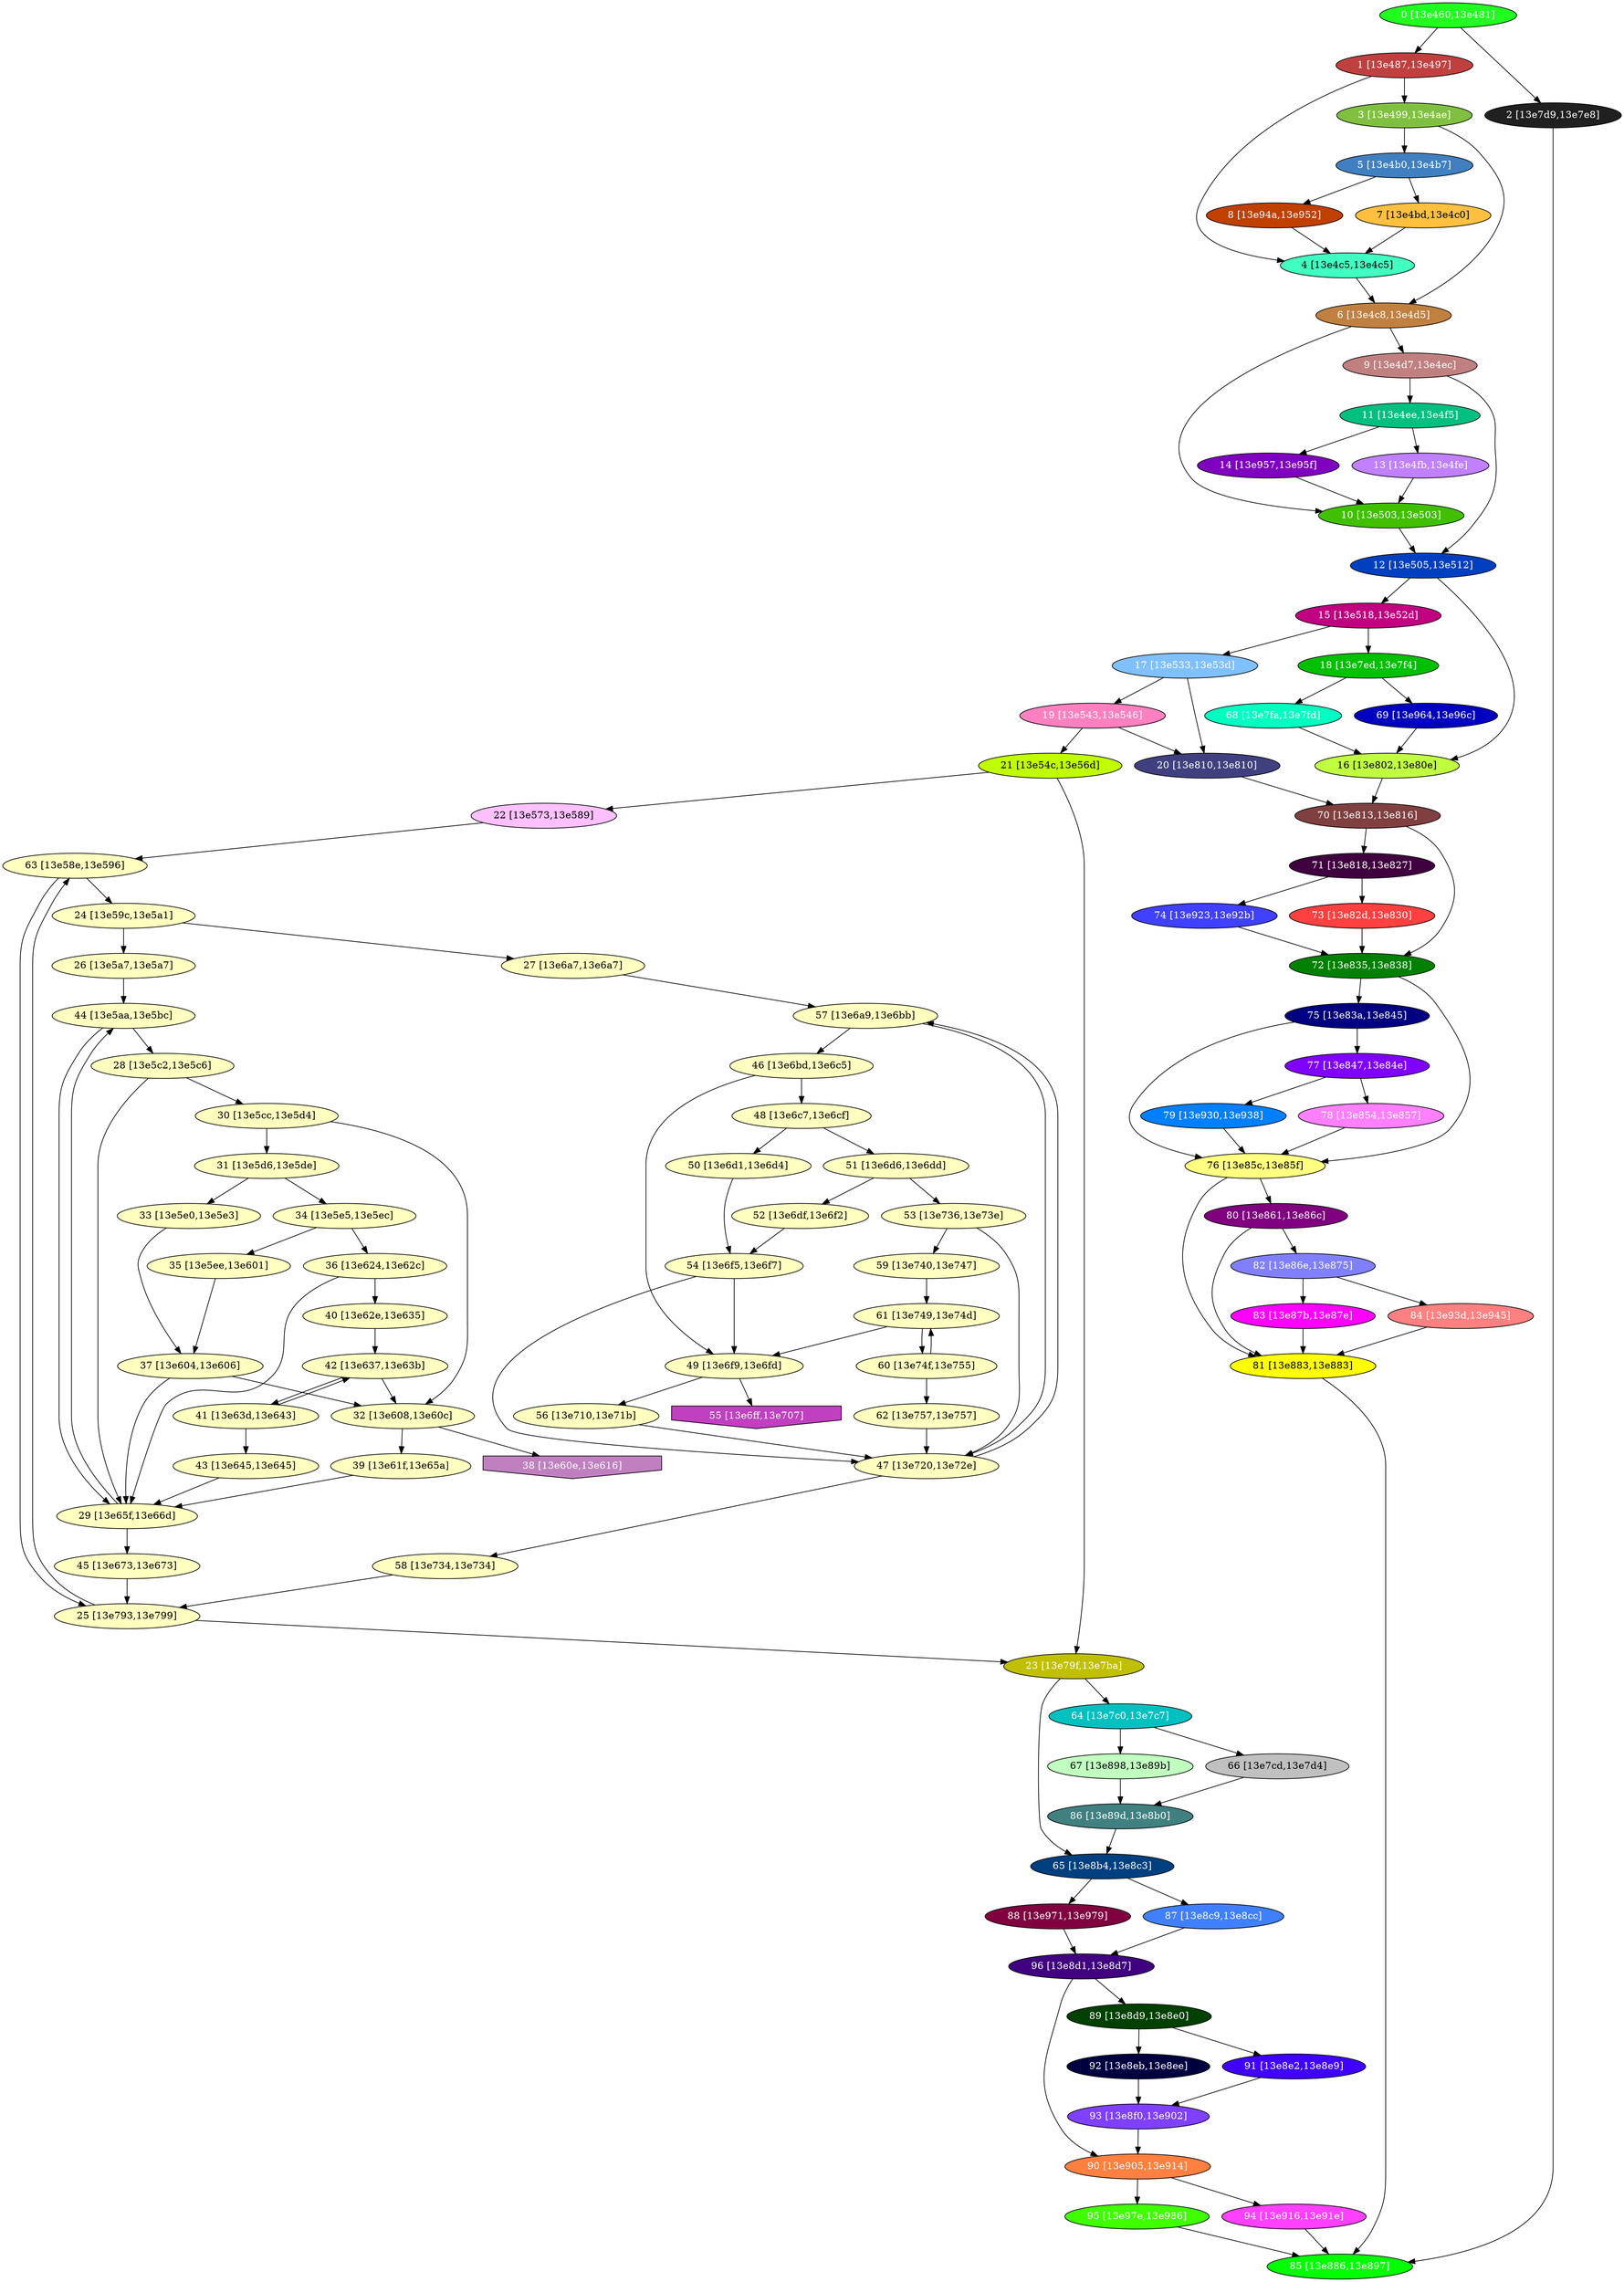 diGraph libnss3{
	libnss3_0  [style=filled fillcolor="#20FF20" fontcolor="#ffffff" shape=oval label="0 [13e460,13e481]"]
	libnss3_1  [style=filled fillcolor="#C04040" fontcolor="#ffffff" shape=oval label="1 [13e487,13e497]"]
	libnss3_2  [style=filled fillcolor="#202020" fontcolor="#ffffff" shape=oval label="2 [13e7d9,13e7e8]"]
	libnss3_3  [style=filled fillcolor="#80C040" fontcolor="#ffffff" shape=oval label="3 [13e499,13e4ae]"]
	libnss3_4  [style=filled fillcolor="#40FFC0" fontcolor="#000000" shape=oval label="4 [13e4c5,13e4c5]"]
	libnss3_5  [style=filled fillcolor="#4080C0" fontcolor="#ffffff" shape=oval label="5 [13e4b0,13e4b7]"]
	libnss3_6  [style=filled fillcolor="#C08040" fontcolor="#ffffff" shape=oval label="6 [13e4c8,13e4d5]"]
	libnss3_7  [style=filled fillcolor="#FFC040" fontcolor="#000000" shape=oval label="7 [13e4bd,13e4c0]"]
	libnss3_8  [style=filled fillcolor="#C04000" fontcolor="#ffffff" shape=oval label="8 [13e94a,13e952]"]
	libnss3_9  [style=filled fillcolor="#C08080" fontcolor="#ffffff" shape=oval label="9 [13e4d7,13e4ec]"]
	libnss3_a  [style=filled fillcolor="#40C000" fontcolor="#ffffff" shape=oval label="10 [13e503,13e503]"]
	libnss3_b  [style=filled fillcolor="#00C080" fontcolor="#ffffff" shape=oval label="11 [13e4ee,13e4f5]"]
	libnss3_c  [style=filled fillcolor="#0040C0" fontcolor="#ffffff" shape=oval label="12 [13e505,13e512]"]
	libnss3_d  [style=filled fillcolor="#C080FF" fontcolor="#ffffff" shape=oval label="13 [13e4fb,13e4fe]"]
	libnss3_e  [style=filled fillcolor="#8000C0" fontcolor="#ffffff" shape=oval label="14 [13e957,13e95f]"]
	libnss3_f  [style=filled fillcolor="#C00080" fontcolor="#ffffff" shape=oval label="15 [13e518,13e52d]"]
	libnss3_10  [style=filled fillcolor="#C0FF40" fontcolor="#000000" shape=oval label="16 [13e802,13e80e]"]
	libnss3_11  [style=filled fillcolor="#80C0FF" fontcolor="#ffffff" shape=oval label="17 [13e533,13e53d]"]
	libnss3_12  [style=filled fillcolor="#00C000" fontcolor="#ffffff" shape=oval label="18 [13e7ed,13e7f4]"]
	libnss3_13  [style=filled fillcolor="#FF80C0" fontcolor="#ffffff" shape=oval label="19 [13e543,13e546]"]
	libnss3_14  [style=filled fillcolor="#404080" fontcolor="#ffffff" shape=oval label="20 [13e810,13e810]"]
	libnss3_15  [style=filled fillcolor="#C0FF00" fontcolor="#000000" shape=oval label="21 [13e54c,13e56d]"]
	libnss3_16  [style=filled fillcolor="#FFC0FF" fontcolor="#000000" shape=oval label="22 [13e573,13e589]"]
	libnss3_17  [style=filled fillcolor="#C0C000" fontcolor="#ffffff" shape=oval label="23 [13e79f,13e7ba]"]
	libnss3_18  [style=filled fillcolor="#FFFFC0" fontcolor="#000000" shape=oval label="24 [13e59c,13e5a1]"]
	libnss3_19  [style=filled fillcolor="#FFFFC0" fontcolor="#000000" shape=oval label="25 [13e793,13e799]"]
	libnss3_1a  [style=filled fillcolor="#FFFFC0" fontcolor="#000000" shape=oval label="26 [13e5a7,13e5a7]"]
	libnss3_1b  [style=filled fillcolor="#FFFFC0" fontcolor="#000000" shape=oval label="27 [13e6a7,13e6a7]"]
	libnss3_1c  [style=filled fillcolor="#FFFFC0" fontcolor="#000000" shape=oval label="28 [13e5c2,13e5c6]"]
	libnss3_1d  [style=filled fillcolor="#FFFFC0" fontcolor="#000000" shape=oval label="29 [13e65f,13e66d]"]
	libnss3_1e  [style=filled fillcolor="#FFFFC0" fontcolor="#000000" shape=oval label="30 [13e5cc,13e5d4]"]
	libnss3_1f  [style=filled fillcolor="#FFFFC0" fontcolor="#000000" shape=oval label="31 [13e5d6,13e5de]"]
	libnss3_20  [style=filled fillcolor="#FFFFC0" fontcolor="#000000" shape=oval label="32 [13e608,13e60c]"]
	libnss3_21  [style=filled fillcolor="#FFFFC0" fontcolor="#000000" shape=oval label="33 [13e5e0,13e5e3]"]
	libnss3_22  [style=filled fillcolor="#FFFFC0" fontcolor="#000000" shape=oval label="34 [13e5e5,13e5ec]"]
	libnss3_23  [style=filled fillcolor="#FFFFC0" fontcolor="#000000" shape=oval label="35 [13e5ee,13e601]"]
	libnss3_24  [style=filled fillcolor="#FFFFC0" fontcolor="#000000" shape=oval label="36 [13e624,13e62c]"]
	libnss3_25  [style=filled fillcolor="#FFFFC0" fontcolor="#000000" shape=oval label="37 [13e604,13e606]"]
	libnss3_26  [style=filled fillcolor="#C080C0" fontcolor="#ffffff" shape=invhouse label="38 [13e60e,13e616]"]
	libnss3_27  [style=filled fillcolor="#FFFFC0" fontcolor="#000000" shape=oval label="39 [13e61f,13e65a]"]
	libnss3_28  [style=filled fillcolor="#FFFFC0" fontcolor="#000000" shape=oval label="40 [13e62e,13e635]"]
	libnss3_29  [style=filled fillcolor="#FFFFC0" fontcolor="#000000" shape=oval label="41 [13e63d,13e643]"]
	libnss3_2a  [style=filled fillcolor="#FFFFC0" fontcolor="#000000" shape=oval label="42 [13e637,13e63b]"]
	libnss3_2b  [style=filled fillcolor="#FFFFC0" fontcolor="#000000" shape=oval label="43 [13e645,13e645]"]
	libnss3_2c  [style=filled fillcolor="#FFFFC0" fontcolor="#000000" shape=oval label="44 [13e5aa,13e5bc]"]
	libnss3_2d  [style=filled fillcolor="#FFFFC0" fontcolor="#000000" shape=oval label="45 [13e673,13e673]"]
	libnss3_2e  [style=filled fillcolor="#FFFFC0" fontcolor="#000000" shape=oval label="46 [13e6bd,13e6c5]"]
	libnss3_2f  [style=filled fillcolor="#FFFFC0" fontcolor="#000000" shape=oval label="47 [13e720,13e72e]"]
	libnss3_30  [style=filled fillcolor="#FFFFC0" fontcolor="#000000" shape=oval label="48 [13e6c7,13e6cf]"]
	libnss3_31  [style=filled fillcolor="#FFFFC0" fontcolor="#000000" shape=oval label="49 [13e6f9,13e6fd]"]
	libnss3_32  [style=filled fillcolor="#FFFFC0" fontcolor="#000000" shape=oval label="50 [13e6d1,13e6d4]"]
	libnss3_33  [style=filled fillcolor="#FFFFC0" fontcolor="#000000" shape=oval label="51 [13e6d6,13e6dd]"]
	libnss3_34  [style=filled fillcolor="#FFFFC0" fontcolor="#000000" shape=oval label="52 [13e6df,13e6f2]"]
	libnss3_35  [style=filled fillcolor="#FFFFC0" fontcolor="#000000" shape=oval label="53 [13e736,13e73e]"]
	libnss3_36  [style=filled fillcolor="#FFFFC0" fontcolor="#000000" shape=oval label="54 [13e6f5,13e6f7]"]
	libnss3_37  [style=filled fillcolor="#C040C0" fontcolor="#ffffff" shape=invhouse label="55 [13e6ff,13e707]"]
	libnss3_38  [style=filled fillcolor="#FFFFC0" fontcolor="#000000" shape=oval label="56 [13e710,13e71b]"]
	libnss3_39  [style=filled fillcolor="#FFFFC0" fontcolor="#000000" shape=oval label="57 [13e6a9,13e6bb]"]
	libnss3_3a  [style=filled fillcolor="#FFFFC0" fontcolor="#000000" shape=oval label="58 [13e734,13e734]"]
	libnss3_3b  [style=filled fillcolor="#FFFFC0" fontcolor="#000000" shape=oval label="59 [13e740,13e747]"]
	libnss3_3c  [style=filled fillcolor="#FFFFC0" fontcolor="#000000" shape=oval label="60 [13e74f,13e755]"]
	libnss3_3d  [style=filled fillcolor="#FFFFC0" fontcolor="#000000" shape=oval label="61 [13e749,13e74d]"]
	libnss3_3e  [style=filled fillcolor="#FFFFC0" fontcolor="#000000" shape=oval label="62 [13e757,13e757]"]
	libnss3_3f  [style=filled fillcolor="#FFFFC0" fontcolor="#000000" shape=oval label="63 [13e58e,13e596]"]
	libnss3_40  [style=filled fillcolor="#00C0C0" fontcolor="#ffffff" shape=oval label="64 [13e7c0,13e7c7]"]
	libnss3_41  [style=filled fillcolor="#004080" fontcolor="#ffffff" shape=oval label="65 [13e8b4,13e8c3]"]
	libnss3_42  [style=filled fillcolor="#C0C0C0" fontcolor="#000000" shape=oval label="66 [13e7cd,13e7d4]"]
	libnss3_43  [style=filled fillcolor="#C0FFC0" fontcolor="#000000" shape=oval label="67 [13e898,13e89b]"]
	libnss3_44  [style=filled fillcolor="#00FFC0" fontcolor="#ffffff" shape=oval label="68 [13e7fa,13e7fd]"]
	libnss3_45  [style=filled fillcolor="#0000C0" fontcolor="#ffffff" shape=oval label="69 [13e964,13e96c]"]
	libnss3_46  [style=filled fillcolor="#804040" fontcolor="#ffffff" shape=oval label="70 [13e813,13e816]"]
	libnss3_47  [style=filled fillcolor="#400040" fontcolor="#ffffff" shape=oval label="71 [13e818,13e827]"]
	libnss3_48  [style=filled fillcolor="#008000" fontcolor="#ffffff" shape=oval label="72 [13e835,13e838]"]
	libnss3_49  [style=filled fillcolor="#FF4040" fontcolor="#ffffff" shape=oval label="73 [13e82d,13e830]"]
	libnss3_4a  [style=filled fillcolor="#4040FF" fontcolor="#ffffff" shape=oval label="74 [13e923,13e92b]"]
	libnss3_4b  [style=filled fillcolor="#000080" fontcolor="#ffffff" shape=oval label="75 [13e83a,13e845]"]
	libnss3_4c  [style=filled fillcolor="#FFFF80" fontcolor="#000000" shape=oval label="76 [13e85c,13e85f]"]
	libnss3_4d  [style=filled fillcolor="#8000FF" fontcolor="#ffffff" shape=oval label="77 [13e847,13e84e]"]
	libnss3_4e  [style=filled fillcolor="#FF80FF" fontcolor="#ffffff" shape=oval label="78 [13e854,13e857]"]
	libnss3_4f  [style=filled fillcolor="#0080FF" fontcolor="#ffffff" shape=oval label="79 [13e930,13e938]"]
	libnss3_50  [style=filled fillcolor="#800080" fontcolor="#ffffff" shape=oval label="80 [13e861,13e86c]"]
	libnss3_51  [style=filled fillcolor="#FFFF00" fontcolor="#000000" shape=oval label="81 [13e883,13e883]"]
	libnss3_52  [style=filled fillcolor="#8080FF" fontcolor="#ffffff" shape=oval label="82 [13e86e,13e875]"]
	libnss3_53  [style=filled fillcolor="#FF00FF" fontcolor="#ffffff" shape=oval label="83 [13e87b,13e87e]"]
	libnss3_54  [style=filled fillcolor="#FF8080" fontcolor="#ffffff" shape=oval label="84 [13e93d,13e945]"]
	libnss3_55  [style=filled fillcolor="#00FF00" fontcolor="#ffffff" shape=oval label="85 [13e886,13e897]"]
	libnss3_56  [style=filled fillcolor="#408080" fontcolor="#ffffff" shape=oval label="86 [13e89d,13e8b0]"]
	libnss3_57  [style=filled fillcolor="#4080FF" fontcolor="#ffffff" shape=oval label="87 [13e8c9,13e8cc]"]
	libnss3_58  [style=filled fillcolor="#800040" fontcolor="#ffffff" shape=oval label="88 [13e971,13e979]"]
	libnss3_59  [style=filled fillcolor="#004000" fontcolor="#ffffff" shape=oval label="89 [13e8d9,13e8e0]"]
	libnss3_5a  [style=filled fillcolor="#FF8040" fontcolor="#ffffff" shape=oval label="90 [13e905,13e914]"]
	libnss3_5b  [style=filled fillcolor="#4000FF" fontcolor="#ffffff" shape=oval label="91 [13e8e2,13e8e9]"]
	libnss3_5c  [style=filled fillcolor="#000040" fontcolor="#ffffff" shape=oval label="92 [13e8eb,13e8ee]"]
	libnss3_5d  [style=filled fillcolor="#8040FF" fontcolor="#ffffff" shape=oval label="93 [13e8f0,13e902]"]
	libnss3_5e  [style=filled fillcolor="#FF40FF" fontcolor="#ffffff" shape=oval label="94 [13e916,13e91e]"]
	libnss3_5f  [style=filled fillcolor="#40FF00" fontcolor="#ffffff" shape=oval label="95 [13e97e,13e986]"]
	libnss3_60  [style=filled fillcolor="#400080" fontcolor="#ffffff" shape=oval label="96 [13e8d1,13e8d7]"]

	libnss3_0 -> libnss3_1
	libnss3_0 -> libnss3_2
	libnss3_1 -> libnss3_3
	libnss3_1 -> libnss3_4
	libnss3_2 -> libnss3_55
	libnss3_3 -> libnss3_5
	libnss3_3 -> libnss3_6
	libnss3_4 -> libnss3_6
	libnss3_5 -> libnss3_7
	libnss3_5 -> libnss3_8
	libnss3_6 -> libnss3_9
	libnss3_6 -> libnss3_a
	libnss3_7 -> libnss3_4
	libnss3_8 -> libnss3_4
	libnss3_9 -> libnss3_b
	libnss3_9 -> libnss3_c
	libnss3_a -> libnss3_c
	libnss3_b -> libnss3_d
	libnss3_b -> libnss3_e
	libnss3_c -> libnss3_f
	libnss3_c -> libnss3_10
	libnss3_d -> libnss3_a
	libnss3_e -> libnss3_a
	libnss3_f -> libnss3_11
	libnss3_f -> libnss3_12
	libnss3_10 -> libnss3_46
	libnss3_11 -> libnss3_13
	libnss3_11 -> libnss3_14
	libnss3_12 -> libnss3_44
	libnss3_12 -> libnss3_45
	libnss3_13 -> libnss3_14
	libnss3_13 -> libnss3_15
	libnss3_14 -> libnss3_46
	libnss3_15 -> libnss3_16
	libnss3_15 -> libnss3_17
	libnss3_16 -> libnss3_3f
	libnss3_17 -> libnss3_40
	libnss3_17 -> libnss3_41
	libnss3_18 -> libnss3_1a
	libnss3_18 -> libnss3_1b
	libnss3_19 -> libnss3_17
	libnss3_19 -> libnss3_3f
	libnss3_1a -> libnss3_2c
	libnss3_1b -> libnss3_39
	libnss3_1c -> libnss3_1d
	libnss3_1c -> libnss3_1e
	libnss3_1d -> libnss3_2c
	libnss3_1d -> libnss3_2d
	libnss3_1e -> libnss3_1f
	libnss3_1e -> libnss3_20
	libnss3_1f -> libnss3_21
	libnss3_1f -> libnss3_22
	libnss3_20 -> libnss3_26
	libnss3_20 -> libnss3_27
	libnss3_21 -> libnss3_25
	libnss3_22 -> libnss3_23
	libnss3_22 -> libnss3_24
	libnss3_23 -> libnss3_25
	libnss3_24 -> libnss3_1d
	libnss3_24 -> libnss3_28
	libnss3_25 -> libnss3_1d
	libnss3_25 -> libnss3_20
	libnss3_27 -> libnss3_1d
	libnss3_28 -> libnss3_2a
	libnss3_29 -> libnss3_2a
	libnss3_29 -> libnss3_2b
	libnss3_2a -> libnss3_20
	libnss3_2a -> libnss3_29
	libnss3_2b -> libnss3_1d
	libnss3_2c -> libnss3_1c
	libnss3_2c -> libnss3_1d
	libnss3_2d -> libnss3_19
	libnss3_2e -> libnss3_30
	libnss3_2e -> libnss3_31
	libnss3_2f -> libnss3_39
	libnss3_2f -> libnss3_3a
	libnss3_30 -> libnss3_32
	libnss3_30 -> libnss3_33
	libnss3_31 -> libnss3_37
	libnss3_31 -> libnss3_38
	libnss3_32 -> libnss3_36
	libnss3_33 -> libnss3_34
	libnss3_33 -> libnss3_35
	libnss3_34 -> libnss3_36
	libnss3_35 -> libnss3_2f
	libnss3_35 -> libnss3_3b
	libnss3_36 -> libnss3_2f
	libnss3_36 -> libnss3_31
	libnss3_38 -> libnss3_2f
	libnss3_39 -> libnss3_2e
	libnss3_39 -> libnss3_2f
	libnss3_3a -> libnss3_19
	libnss3_3b -> libnss3_3d
	libnss3_3c -> libnss3_3d
	libnss3_3c -> libnss3_3e
	libnss3_3d -> libnss3_31
	libnss3_3d -> libnss3_3c
	libnss3_3e -> libnss3_2f
	libnss3_3f -> libnss3_18
	libnss3_3f -> libnss3_19
	libnss3_40 -> libnss3_42
	libnss3_40 -> libnss3_43
	libnss3_41 -> libnss3_57
	libnss3_41 -> libnss3_58
	libnss3_42 -> libnss3_56
	libnss3_43 -> libnss3_56
	libnss3_44 -> libnss3_10
	libnss3_45 -> libnss3_10
	libnss3_46 -> libnss3_47
	libnss3_46 -> libnss3_48
	libnss3_47 -> libnss3_49
	libnss3_47 -> libnss3_4a
	libnss3_48 -> libnss3_4b
	libnss3_48 -> libnss3_4c
	libnss3_49 -> libnss3_48
	libnss3_4a -> libnss3_48
	libnss3_4b -> libnss3_4c
	libnss3_4b -> libnss3_4d
	libnss3_4c -> libnss3_50
	libnss3_4c -> libnss3_51
	libnss3_4d -> libnss3_4e
	libnss3_4d -> libnss3_4f
	libnss3_4e -> libnss3_4c
	libnss3_4f -> libnss3_4c
	libnss3_50 -> libnss3_51
	libnss3_50 -> libnss3_52
	libnss3_51 -> libnss3_55
	libnss3_52 -> libnss3_53
	libnss3_52 -> libnss3_54
	libnss3_53 -> libnss3_51
	libnss3_54 -> libnss3_51
	libnss3_56 -> libnss3_41
	libnss3_57 -> libnss3_60
	libnss3_58 -> libnss3_60
	libnss3_59 -> libnss3_5b
	libnss3_59 -> libnss3_5c
	libnss3_5a -> libnss3_5e
	libnss3_5a -> libnss3_5f
	libnss3_5b -> libnss3_5d
	libnss3_5c -> libnss3_5d
	libnss3_5d -> libnss3_5a
	libnss3_5e -> libnss3_55
	libnss3_5f -> libnss3_55
	libnss3_60 -> libnss3_59
	libnss3_60 -> libnss3_5a
}